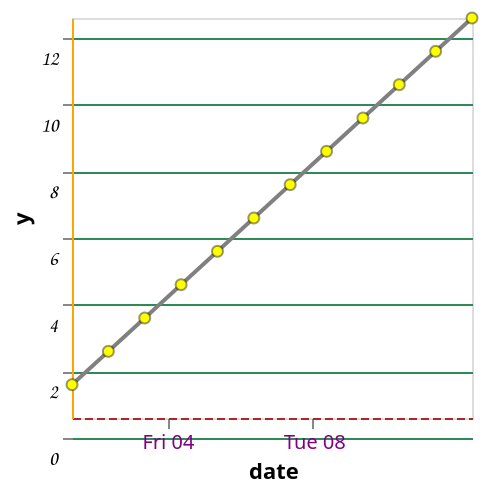 {
  "$schema": "https://vega.github.io/schema/vega-lite/v5.json",
  "config": {
    "axisQuantitative": {
      "domainColor": "orange",
      "gridColor": "seagreen",
      "labelFont": "Comic Sans MS",
      "labelOffset": 10,
      "tickOffset": 10
    },
    "axisTemporal": {
      "domainColor": "brown",
      "domainDash": [
        4,
        2
      ],
      "grid": false,
      "labelColor": "purple"
    },
    "line": {
      "stroke": "gray",
      "strokeWidth": 2
    },
    "point": {
      "fill": "yellow",
      "stroke": "black",
      "strokeOpacity": 0.4,
      "strokeWidth": 1
    }
  },
  "data": {
    "values": [
      {
        "date": "2019-01-01 09:00:00",
        "y": 1
      },
      {
        "date": "2019-01-02 09:00:00",
        "y": 2
      },
      {
        "date": "2019-01-03 09:00:00",
        "y": 3
      },
      {
        "date": "2019-01-04 09:00:00",
        "y": 4
      },
      {
        "date": "2019-01-05 09:00:00",
        "y": 5
      },
      {
        "date": "2019-01-06 09:00:00",
        "y": 6
      },
      {
        "date": "2019-01-07 09:00:00",
        "y": 7
      },
      {
        "date": "2019-01-08 09:00:00",
        "y": 8
      },
      {
        "date": "2019-01-09 09:00:00",
        "y": 9
      },
      {
        "date": "2019-01-10 09:00:00",
        "y": 10
      },
      {
        "date": "2019-01-11 09:00:00",
        "y": 11
      },
      {
        "date": "2019-01-12 09:00:00",
        "y": 12
      }
    ]
  },
  "encoding": {
    "x": {
      "axis": {
        "values": [
          {
            "date": 4,
            "month": "Jan",
            "year": 2019
          },
          {
            "date": 8,
            "month": "Jan",
            "year": 2019
          },
          {
            "date": 20,
            "month": "Jan",
            "year": 2019
          }
        ]
      },
      "field": "date",
      "type": "temporal"
    },
    "y": {
      "field": "y",
      "type": "quantitative"
    }
  },
  "mark": {
    "point": true,
    "type": "line"
  }
}